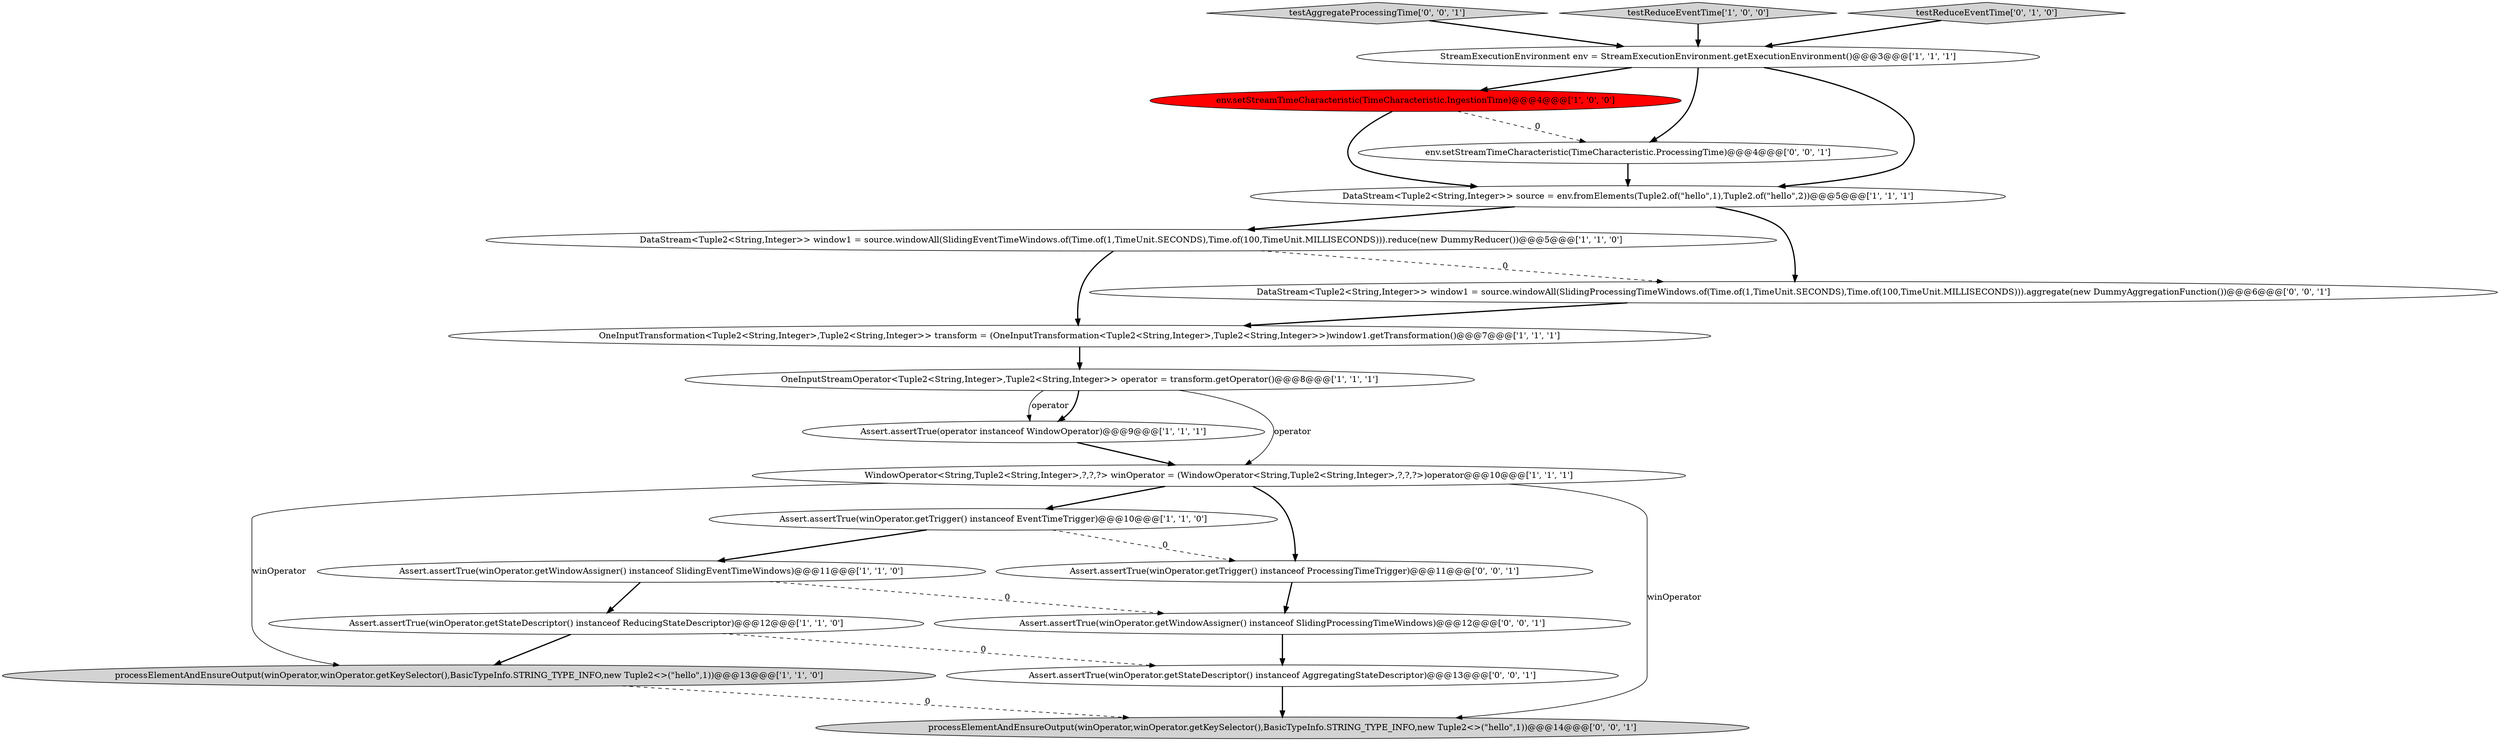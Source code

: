 digraph {
12 [style = filled, label = "env.setStreamTimeCharacteristic(TimeCharacteristic.IngestionTime)@@@4@@@['1', '0', '0']", fillcolor = red, shape = ellipse image = "AAA1AAABBB1BBB"];
9 [style = filled, label = "Assert.assertTrue(winOperator.getTrigger() instanceof EventTimeTrigger)@@@10@@@['1', '1', '0']", fillcolor = white, shape = ellipse image = "AAA0AAABBB1BBB"];
0 [style = filled, label = "Assert.assertTrue(winOperator.getWindowAssigner() instanceof SlidingEventTimeWindows)@@@11@@@['1', '1', '0']", fillcolor = white, shape = ellipse image = "AAA0AAABBB1BBB"];
14 [style = filled, label = "env.setStreamTimeCharacteristic(TimeCharacteristic.ProcessingTime)@@@4@@@['0', '0', '1']", fillcolor = white, shape = ellipse image = "AAA0AAABBB3BBB"];
17 [style = filled, label = "testAggregateProcessingTime['0', '0', '1']", fillcolor = lightgray, shape = diamond image = "AAA0AAABBB3BBB"];
16 [style = filled, label = "Assert.assertTrue(winOperator.getStateDescriptor() instanceof AggregatingStateDescriptor)@@@13@@@['0', '0', '1']", fillcolor = white, shape = ellipse image = "AAA0AAABBB3BBB"];
6 [style = filled, label = "Assert.assertTrue(winOperator.getStateDescriptor() instanceof ReducingStateDescriptor)@@@12@@@['1', '1', '0']", fillcolor = white, shape = ellipse image = "AAA0AAABBB1BBB"];
1 [style = filled, label = "Assert.assertTrue(operator instanceof WindowOperator)@@@9@@@['1', '1', '1']", fillcolor = white, shape = ellipse image = "AAA0AAABBB1BBB"];
19 [style = filled, label = "Assert.assertTrue(winOperator.getTrigger() instanceof ProcessingTimeTrigger)@@@11@@@['0', '0', '1']", fillcolor = white, shape = ellipse image = "AAA0AAABBB3BBB"];
3 [style = filled, label = "OneInputStreamOperator<Tuple2<String,Integer>,Tuple2<String,Integer>> operator = transform.getOperator()@@@8@@@['1', '1', '1']", fillcolor = white, shape = ellipse image = "AAA0AAABBB1BBB"];
15 [style = filled, label = "Assert.assertTrue(winOperator.getWindowAssigner() instanceof SlidingProcessingTimeWindows)@@@12@@@['0', '0', '1']", fillcolor = white, shape = ellipse image = "AAA0AAABBB3BBB"];
11 [style = filled, label = "testReduceEventTime['1', '0', '0']", fillcolor = lightgray, shape = diamond image = "AAA0AAABBB1BBB"];
2 [style = filled, label = "processElementAndEnsureOutput(winOperator,winOperator.getKeySelector(),BasicTypeInfo.STRING_TYPE_INFO,new Tuple2<>(\"hello\",1))@@@13@@@['1', '1', '0']", fillcolor = lightgray, shape = ellipse image = "AAA0AAABBB1BBB"];
13 [style = filled, label = "testReduceEventTime['0', '1', '0']", fillcolor = lightgray, shape = diamond image = "AAA0AAABBB2BBB"];
8 [style = filled, label = "DataStream<Tuple2<String,Integer>> window1 = source.windowAll(SlidingEventTimeWindows.of(Time.of(1,TimeUnit.SECONDS),Time.of(100,TimeUnit.MILLISECONDS))).reduce(new DummyReducer())@@@5@@@['1', '1', '0']", fillcolor = white, shape = ellipse image = "AAA0AAABBB1BBB"];
18 [style = filled, label = "processElementAndEnsureOutput(winOperator,winOperator.getKeySelector(),BasicTypeInfo.STRING_TYPE_INFO,new Tuple2<>(\"hello\",1))@@@14@@@['0', '0', '1']", fillcolor = lightgray, shape = ellipse image = "AAA0AAABBB3BBB"];
20 [style = filled, label = "DataStream<Tuple2<String,Integer>> window1 = source.windowAll(SlidingProcessingTimeWindows.of(Time.of(1,TimeUnit.SECONDS),Time.of(100,TimeUnit.MILLISECONDS))).aggregate(new DummyAggregationFunction())@@@6@@@['0', '0', '1']", fillcolor = white, shape = ellipse image = "AAA0AAABBB3BBB"];
7 [style = filled, label = "DataStream<Tuple2<String,Integer>> source = env.fromElements(Tuple2.of(\"hello\",1),Tuple2.of(\"hello\",2))@@@5@@@['1', '1', '1']", fillcolor = white, shape = ellipse image = "AAA0AAABBB1BBB"];
5 [style = filled, label = "WindowOperator<String,Tuple2<String,Integer>,?,?,?> winOperator = (WindowOperator<String,Tuple2<String,Integer>,?,?,?>)operator@@@10@@@['1', '1', '1']", fillcolor = white, shape = ellipse image = "AAA0AAABBB1BBB"];
10 [style = filled, label = "OneInputTransformation<Tuple2<String,Integer>,Tuple2<String,Integer>> transform = (OneInputTransformation<Tuple2<String,Integer>,Tuple2<String,Integer>>)window1.getTransformation()@@@7@@@['1', '1', '1']", fillcolor = white, shape = ellipse image = "AAA0AAABBB1BBB"];
4 [style = filled, label = "StreamExecutionEnvironment env = StreamExecutionEnvironment.getExecutionEnvironment()@@@3@@@['1', '1', '1']", fillcolor = white, shape = ellipse image = "AAA0AAABBB1BBB"];
1->5 [style = bold, label=""];
8->10 [style = bold, label=""];
4->14 [style = bold, label=""];
16->18 [style = bold, label=""];
9->0 [style = bold, label=""];
3->1 [style = bold, label=""];
5->9 [style = bold, label=""];
0->6 [style = bold, label=""];
11->4 [style = bold, label=""];
8->20 [style = dashed, label="0"];
0->15 [style = dashed, label="0"];
10->3 [style = bold, label=""];
7->20 [style = bold, label=""];
7->8 [style = bold, label=""];
15->16 [style = bold, label=""];
12->7 [style = bold, label=""];
4->7 [style = bold, label=""];
14->7 [style = bold, label=""];
20->10 [style = bold, label=""];
6->2 [style = bold, label=""];
9->19 [style = dashed, label="0"];
5->19 [style = bold, label=""];
3->5 [style = solid, label="operator"];
5->18 [style = solid, label="winOperator"];
6->16 [style = dashed, label="0"];
12->14 [style = dashed, label="0"];
3->1 [style = solid, label="operator"];
2->18 [style = dashed, label="0"];
4->12 [style = bold, label=""];
5->2 [style = solid, label="winOperator"];
19->15 [style = bold, label=""];
17->4 [style = bold, label=""];
13->4 [style = bold, label=""];
}
